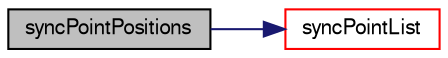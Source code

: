 digraph "syncPointPositions"
{
  bgcolor="transparent";
  edge [fontname="FreeSans",fontsize="10",labelfontname="FreeSans",labelfontsize="10"];
  node [fontname="FreeSans",fontsize="10",shape=record];
  rankdir="LR";
  Node2692 [label="syncPointPositions",height=0.2,width=0.4,color="black", fillcolor="grey75", style="filled", fontcolor="black"];
  Node2692 -> Node2693 [color="midnightblue",fontsize="10",style="solid",fontname="FreeSans"];
  Node2693 [label="syncPointList",height=0.2,width=0.4,color="red",URL="$a27502.html#a197ed77a9101bdfb37253bd3f507c017",tooltip="Synchronize values on all mesh points. "];
}

